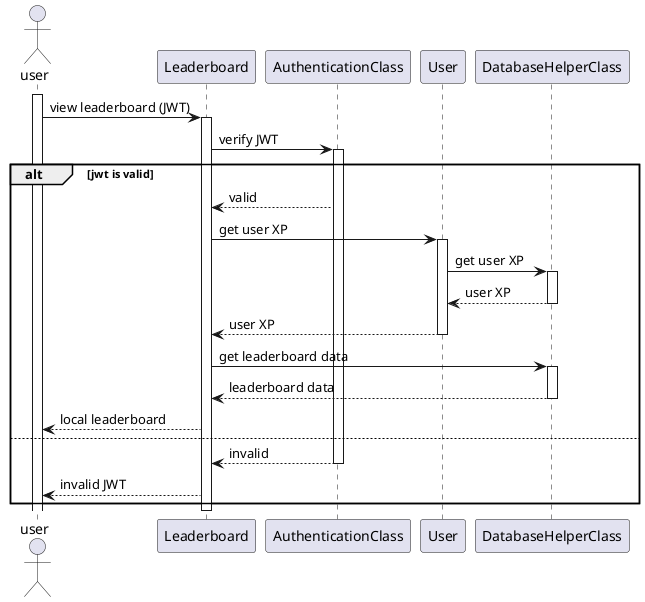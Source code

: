 @startuml
actor user

participant Leaderboard as L
participant AuthenticationClass as A
participant User as U
participant DatabaseHelperClass as db

activate user
user -> L: view leaderboard (JWT)
        activate L
                L -> A: verify JWT
                activate A
                        alt jwt is valid
                                A --> L: valid
                                L -> U: get user XP
                                activate U
                                        U -> db: get user XP
                                        activate db
                                                db --> U: user XP
                                        deactivate db
                                        U --> L: user XP
                                deactivate U
                                L -> db: get leaderboard data
                                activate db
                                        db --> L: leaderboard data
                                deactivate db
                                L --> user: local leaderboard
                        else
                                A --> L: invalid
                deactivate A
                        L --> user: invalid JWT
                end
deactivate L

@enduml
